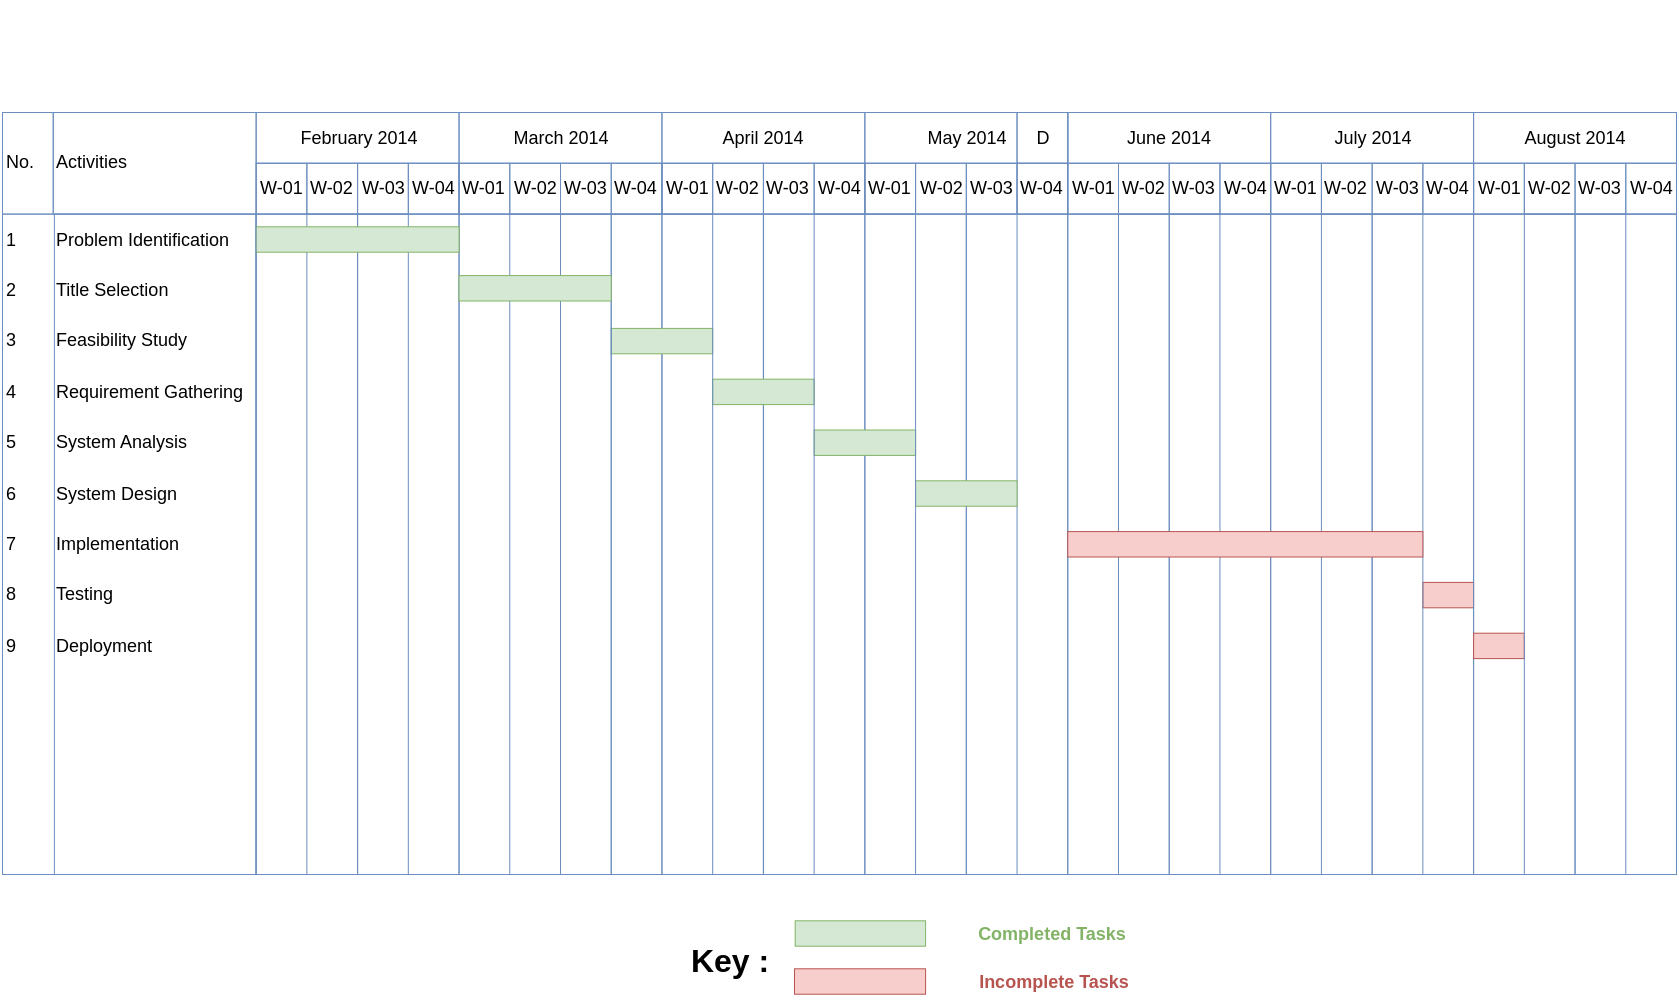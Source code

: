 <mxfile version="18.0.6" type="github">
  <diagram id="Frb9RbtUqZkSpZEshx93" name="Page-1">
    <mxGraphModel dx="868" dy="431" grid="0" gridSize="10" guides="1" tooltips="1" connect="1" arrows="1" fold="1" page="1" pageScale="1" pageWidth="850" pageHeight="1100" math="0" shadow="0">
      <root>
        <mxCell id="0" />
        <mxCell id="1" parent="0" />
        <mxCell id="-0FFrNoBDv5wXFAlJgWf-156" value="" style="group" vertex="1" connectable="0" parent="1">
          <mxGeometry x="6" y="44" width="837" height="499" as="geometry" />
        </mxCell>
        <mxCell id="-0FFrNoBDv5wXFAlJgWf-138" value="" style="group;fontSize=9;" vertex="1" connectable="0" parent="-0FFrNoBDv5wXFAlJgWf-156">
          <mxGeometry y="56" width="837.0" height="381" as="geometry" />
        </mxCell>
        <mxCell id="-0FFrNoBDv5wXFAlJgWf-128" value="" style="group;fillColor=none;fontSize=9;" vertex="1" connectable="0" parent="-0FFrNoBDv5wXFAlJgWf-138">
          <mxGeometry width="837.0" height="381" as="geometry" />
        </mxCell>
        <mxCell id="-0FFrNoBDv5wXFAlJgWf-1" value="" style="strokeWidth=0.5;shadow=0;dashed=0;align=left;html=1;shape=mxgraph.mockup.graphics.rrect;rSize=0;strokeColor=#6c8ebf;rounded=0;fontSize=9;fillColor=none;fontStyle=0" vertex="1" parent="-0FFrNoBDv5wXFAlJgWf-128">
          <mxGeometry width="507.273" height="381" as="geometry" />
        </mxCell>
        <mxCell id="-0FFrNoBDv5wXFAlJgWf-2" value="No." style="strokeColor=#6c8ebf;fillColor=none;strokeWidth=0.5;shadow=0;dashed=0;align=left;html=1;shape=mxgraph.mockup.graphics.rrect;rSize=0;rounded=0;fontSize=9;fontStyle=0" vertex="1" parent="-0FFrNoBDv5wXFAlJgWf-1">
          <mxGeometry width="25.364" height="50.8" as="geometry" />
        </mxCell>
        <mxCell id="-0FFrNoBDv5wXFAlJgWf-3" value="Activities " style="strokeColor=#6c8ebf;fillColor=none;strokeWidth=0.5;shadow=0;dashed=0;align=left;html=1;shape=mxgraph.mockup.graphics.rrect;rSize=0;rounded=0;fontSize=9;fontStyle=0" vertex="1" parent="-0FFrNoBDv5wXFAlJgWf-1">
          <mxGeometry x="25.364" width="101.455" height="50.8" as="geometry" />
        </mxCell>
        <mxCell id="-0FFrNoBDv5wXFAlJgWf-6" value="February 2014" style="strokeColor=#6c8ebf;fillColor=none;strokeWidth=0.5;shadow=0;dashed=0;align=center;html=1;shape=mxgraph.mockup.graphics.rrect;rSize=0;rounded=0;fontSize=9;fontStyle=0" vertex="1" parent="-0FFrNoBDv5wXFAlJgWf-1">
          <mxGeometry x="126.818" width="101.455" height="25.4" as="geometry" />
        </mxCell>
        <mxCell id="-0FFrNoBDv5wXFAlJgWf-7" value="April 2014" style="strokeColor=#6c8ebf;fillColor=none;strokeWidth=0.5;shadow=0;dashed=0;align=center;html=1;shape=mxgraph.mockup.graphics.rrect;rSize=0;rounded=0;fontSize=9;fontStyle=0" vertex="1" parent="-0FFrNoBDv5wXFAlJgWf-1">
          <mxGeometry x="329.727" width="101.455" height="25.4" as="geometry" />
        </mxCell>
        <mxCell id="-0FFrNoBDv5wXFAlJgWf-20" value="" style="strokeColor=#6c8ebf;fillColor=none;strokeWidth=0.5;shadow=0;dashed=0;align=left;html=1;shape=mxgraph.mockup.graphics.rrect;rSize=0;rounded=0;fontSize=9;fontStyle=0" vertex="1" parent="-0FFrNoBDv5wXFAlJgWf-1">
          <mxGeometry y="50.8" width="126.818" height="330.2" as="geometry" />
        </mxCell>
        <mxCell id="-0FFrNoBDv5wXFAlJgWf-21" value="" style="strokeColor=#6c8ebf;fillColor=none;strokeWidth=0.5;shadow=0;dashed=0;align=left;html=1;shape=mxgraph.mockup.graphics.rrect;rSize=0;rounded=0;fontSize=9;fontStyle=0" vertex="1" parent="-0FFrNoBDv5wXFAlJgWf-1">
          <mxGeometry x="126.818" y="50.8" width="50.727" height="330.2" as="geometry" />
        </mxCell>
        <mxCell id="-0FFrNoBDv5wXFAlJgWf-22" value="" style="strokeColor=#6c8ebf;fillColor=none;strokeWidth=0.5;shadow=0;dashed=0;align=left;html=1;shape=mxgraph.mockup.graphics.rrect;rSize=0;rounded=0;fontSize=9;fontStyle=0" vertex="1" parent="-0FFrNoBDv5wXFAlJgWf-1">
          <mxGeometry x="177.545" y="50.8" width="50.727" height="330.2" as="geometry" />
        </mxCell>
        <mxCell id="-0FFrNoBDv5wXFAlJgWf-23" value="" style="strokeColor=#6c8ebf;fillColor=none;strokeWidth=0.5;shadow=0;dashed=0;align=left;html=1;shape=mxgraph.mockup.graphics.rrect;rSize=0;rounded=0;fontSize=9;fontStyle=0" vertex="1" parent="-0FFrNoBDv5wXFAlJgWf-1">
          <mxGeometry x="228.273" y="50.8" width="50.727" height="330.2" as="geometry" />
        </mxCell>
        <mxCell id="-0FFrNoBDv5wXFAlJgWf-24" value="" style="strokeColor=#6c8ebf;fillColor=none;strokeWidth=0.5;shadow=0;dashed=0;align=left;html=1;shape=mxgraph.mockup.graphics.rrect;rSize=0;rounded=0;fontSize=9;fontStyle=0" vertex="1" parent="-0FFrNoBDv5wXFAlJgWf-1">
          <mxGeometry x="279" y="50.8" width="50.727" height="330.2" as="geometry" />
        </mxCell>
        <mxCell id="-0FFrNoBDv5wXFAlJgWf-25" value="" style="strokeColor=#6c8ebf;fillColor=none;strokeWidth=0.5;shadow=0;dashed=0;align=left;html=1;shape=mxgraph.mockup.graphics.rrect;rSize=0;rounded=0;fontSize=9;fontStyle=0" vertex="1" parent="-0FFrNoBDv5wXFAlJgWf-1">
          <mxGeometry x="329.727" y="50.8" width="50.727" height="330.2" as="geometry" />
        </mxCell>
        <mxCell id="-0FFrNoBDv5wXFAlJgWf-26" value="" style="strokeColor=#6c8ebf;fillColor=none;strokeWidth=0.5;shadow=0;dashed=0;align=left;html=1;shape=mxgraph.mockup.graphics.rrect;rSize=0;rounded=0;fontSize=9;fontStyle=0" vertex="1" parent="-0FFrNoBDv5wXFAlJgWf-1">
          <mxGeometry x="380.455" y="50.8" width="50.727" height="330.2" as="geometry" />
        </mxCell>
        <mxCell id="-0FFrNoBDv5wXFAlJgWf-27" value="1" style="strokeWidth=0.5;shadow=0;dashed=0;align=left;html=1;shape=mxgraph.mockup.graphics.anchor;rounded=0;fontSize=9;fillColor=none;strokeColor=#6c8ebf;fontStyle=0" vertex="1" parent="-0FFrNoBDv5wXFAlJgWf-1">
          <mxGeometry y="50.8" width="16.909" height="25.4" as="geometry" />
        </mxCell>
        <mxCell id="-0FFrNoBDv5wXFAlJgWf-28" value="Problem Identification" style="strokeWidth=0.5;shadow=0;dashed=0;align=left;html=1;shape=mxgraph.mockup.graphics.anchor;rounded=0;fontSize=9;fillColor=none;strokeColor=#6c8ebf;fontStyle=0;labelBackgroundColor=none;" vertex="1" parent="-0FFrNoBDv5wXFAlJgWf-1">
          <mxGeometry x="25.364" y="50.8" width="101.455" height="25.4" as="geometry" />
        </mxCell>
        <mxCell id="-0FFrNoBDv5wXFAlJgWf-31" value="2" style="strokeWidth=0.5;shadow=0;dashed=0;align=left;html=1;shape=mxgraph.mockup.graphics.anchor;rounded=0;fontSize=9;fillColor=none;strokeColor=#6c8ebf;fontStyle=0" vertex="1" parent="-0FFrNoBDv5wXFAlJgWf-1">
          <mxGeometry y="76.2" width="16.909" height="25.4" as="geometry" />
        </mxCell>
        <mxCell id="-0FFrNoBDv5wXFAlJgWf-35" value="3" style="strokeWidth=0.5;shadow=0;dashed=0;align=left;html=1;shape=mxgraph.mockup.graphics.anchor;rounded=0;fontSize=9;fillColor=none;strokeColor=#6c8ebf;fontStyle=0" vertex="1" parent="-0FFrNoBDv5wXFAlJgWf-1">
          <mxGeometry y="101.6" width="16.909" height="25.4" as="geometry" />
        </mxCell>
        <mxCell id="-0FFrNoBDv5wXFAlJgWf-39" value="4" style="strokeWidth=0.5;shadow=0;dashed=0;align=left;html=1;shape=mxgraph.mockup.graphics.anchor;rounded=0;fontSize=9;fillColor=none;strokeColor=#6c8ebf;fontStyle=0" vertex="1" parent="-0FFrNoBDv5wXFAlJgWf-1">
          <mxGeometry y="127.0" width="16.909" height="25.4" as="geometry" />
        </mxCell>
        <mxCell id="-0FFrNoBDv5wXFAlJgWf-45" value="" style="strokeWidth=0.5;shadow=0;dashed=0;align=left;html=1;shape=mxgraph.mockup.graphics.rrect;rSize=0;strokeColor=#82b366;fillColor=#d5e8d4;rounded=0;fontSize=9;fontStyle=0" vertex="1" parent="-0FFrNoBDv5wXFAlJgWf-1">
          <mxGeometry x="304.364" y="107.95" width="50.727" height="12.7" as="geometry" />
        </mxCell>
        <mxCell id="-0FFrNoBDv5wXFAlJgWf-46" value="" style="strokeWidth=0.5;shadow=0;dashed=0;align=left;html=1;shape=mxgraph.mockup.graphics.rrect;rSize=0;strokeColor=#82b366;fillColor=#d5e8d4;rounded=0;fontSize=9;fontStyle=0" vertex="1" parent="-0FFrNoBDv5wXFAlJgWf-1">
          <mxGeometry x="355.091" y="133.35" width="50.727" height="12.7" as="geometry" />
        </mxCell>
        <mxCell id="-0FFrNoBDv5wXFAlJgWf-81" value="March 2014" style="strokeColor=#6c8ebf;fillColor=none;strokeWidth=0.5;shadow=0;dashed=0;align=center;html=1;shape=mxgraph.mockup.graphics.rrect;rSize=0;rounded=0;fontSize=9;fontStyle=0" vertex="1" parent="-0FFrNoBDv5wXFAlJgWf-1">
          <mxGeometry x="228.273" width="101.455" height="25.4" as="geometry" />
        </mxCell>
        <mxCell id="-0FFrNoBDv5wXFAlJgWf-85" value="" style="group;fillColor=none;strokeWidth=0.5;strokeColor=#6c8ebf;fontSize=9;" vertex="1" connectable="0" parent="-0FFrNoBDv5wXFAlJgWf-1">
          <mxGeometry x="126.818" y="25.4" width="101.455" height="25.4" as="geometry" />
        </mxCell>
        <mxCell id="-0FFrNoBDv5wXFAlJgWf-8" value="W-01" style="strokeColor=#6c8ebf;fillColor=none;strokeWidth=0.5;shadow=0;dashed=0;align=left;html=1;shape=mxgraph.mockup.graphics.rrect;rSize=0;;rounded=0;fontSize=9;fontStyle=0" vertex="1" parent="-0FFrNoBDv5wXFAlJgWf-85">
          <mxGeometry width="25.364" height="25.4" as="geometry" />
        </mxCell>
        <mxCell id="-0FFrNoBDv5wXFAlJgWf-9" value="W-02" style="strokeColor=#6c8ebf;fillColor=none;strokeWidth=0.5;shadow=0;dashed=0;align=left;html=1;shape=mxgraph.mockup.graphics.rrect;rSize=0;rounded=0;fontSize=9;fontStyle=0" vertex="1" parent="-0FFrNoBDv5wXFAlJgWf-85">
          <mxGeometry x="25.364" width="25.364" height="25.4" as="geometry" />
        </mxCell>
        <mxCell id="-0FFrNoBDv5wXFAlJgWf-10" value="W-03" style="strokeColor=#6c8ebf;fillColor=none;strokeWidth=0.5;shadow=0;dashed=0;align=left;html=1;shape=mxgraph.mockup.graphics.rrect;rSize=0;rounded=0;fontSize=9;fontStyle=0" vertex="1" parent="-0FFrNoBDv5wXFAlJgWf-85">
          <mxGeometry x="50.727" width="25.364" height="25.4" as="geometry" />
        </mxCell>
        <mxCell id="-0FFrNoBDv5wXFAlJgWf-11" value="W-04" style="strokeColor=#6c8ebf;fillColor=none;strokeWidth=0.5;shadow=0;dashed=0;align=left;html=1;shape=mxgraph.mockup.graphics.rrect;rSize=0;rounded=0;fontSize=9;fontStyle=0" vertex="1" parent="-0FFrNoBDv5wXFAlJgWf-85">
          <mxGeometry x="76.091" width="25.364" height="25.4" as="geometry" />
        </mxCell>
        <mxCell id="-0FFrNoBDv5wXFAlJgWf-86" value="" style="group;fillColor=none;strokeWidth=0.5;strokeColor=#6c8ebf;fontSize=9;" vertex="1" connectable="0" parent="-0FFrNoBDv5wXFAlJgWf-1">
          <mxGeometry x="228.273" y="25.4" width="101.455" height="25.4" as="geometry" />
        </mxCell>
        <mxCell id="-0FFrNoBDv5wXFAlJgWf-87" value="W-01" style="strokeColor=#6c8ebf;fillColor=none;strokeWidth=0.5;shadow=0;dashed=0;align=left;html=1;shape=mxgraph.mockup.graphics.rrect;rSize=0;;rounded=0;fontSize=9;fontStyle=0" vertex="1" parent="-0FFrNoBDv5wXFAlJgWf-86">
          <mxGeometry width="25.364" height="25.4" as="geometry" />
        </mxCell>
        <mxCell id="-0FFrNoBDv5wXFAlJgWf-88" value="W-02" style="strokeColor=#6c8ebf;fillColor=none;strokeWidth=0.5;shadow=0;dashed=0;align=left;html=1;shape=mxgraph.mockup.graphics.rrect;rSize=0;rounded=0;fontSize=9;fontStyle=0" vertex="1" parent="-0FFrNoBDv5wXFAlJgWf-86">
          <mxGeometry x="25.364" width="25.364" height="25.4" as="geometry" />
        </mxCell>
        <mxCell id="-0FFrNoBDv5wXFAlJgWf-89" value="W-03" style="strokeColor=#6c8ebf;fillColor=none;strokeWidth=0.5;shadow=0;dashed=0;align=left;html=1;shape=mxgraph.mockup.graphics.rrect;rSize=0;rounded=0;fontSize=9;fontStyle=0" vertex="1" parent="-0FFrNoBDv5wXFAlJgWf-86">
          <mxGeometry x="50.727" width="25.364" height="25.4" as="geometry" />
        </mxCell>
        <mxCell id="-0FFrNoBDv5wXFAlJgWf-90" value="W-04" style="strokeColor=#6c8ebf;fillColor=none;strokeWidth=0.5;shadow=0;dashed=0;align=left;html=1;shape=mxgraph.mockup.graphics.rrect;rSize=0;rounded=0;fontSize=9;fontStyle=0" vertex="1" parent="-0FFrNoBDv5wXFAlJgWf-86">
          <mxGeometry x="76.091" width="25.364" height="25.4" as="geometry" />
        </mxCell>
        <mxCell id="-0FFrNoBDv5wXFAlJgWf-91" value="" style="group;fillColor=none;strokeWidth=0.5;strokeColor=#6c8ebf;fontSize=9;" vertex="1" connectable="0" parent="-0FFrNoBDv5wXFAlJgWf-1">
          <mxGeometry x="329.727" y="25.4" width="101.455" height="25.4" as="geometry" />
        </mxCell>
        <mxCell id="-0FFrNoBDv5wXFAlJgWf-92" value="W-01" style="strokeColor=#6c8ebf;fillColor=none;strokeWidth=0.5;shadow=0;dashed=0;align=left;html=1;shape=mxgraph.mockup.graphics.rrect;rSize=0;;rounded=0;fontSize=9;fontStyle=0" vertex="1" parent="-0FFrNoBDv5wXFAlJgWf-91">
          <mxGeometry width="25.364" height="25.4" as="geometry" />
        </mxCell>
        <mxCell id="-0FFrNoBDv5wXFAlJgWf-93" value="W-02" style="strokeColor=#6c8ebf;fillColor=none;strokeWidth=0.5;shadow=0;dashed=0;align=left;html=1;shape=mxgraph.mockup.graphics.rrect;rSize=0;rounded=0;fontSize=9;fontStyle=0" vertex="1" parent="-0FFrNoBDv5wXFAlJgWf-91">
          <mxGeometry x="25.364" width="25.364" height="25.4" as="geometry" />
        </mxCell>
        <mxCell id="-0FFrNoBDv5wXFAlJgWf-94" value="W-03" style="strokeColor=#6c8ebf;fillColor=none;strokeWidth=0.5;shadow=0;dashed=0;align=left;html=1;shape=mxgraph.mockup.graphics.rrect;rSize=0;rounded=0;fontSize=9;fontStyle=0" vertex="1" parent="-0FFrNoBDv5wXFAlJgWf-91">
          <mxGeometry x="50.727" width="25.364" height="25.4" as="geometry" />
        </mxCell>
        <mxCell id="-0FFrNoBDv5wXFAlJgWf-95" value="W-04" style="strokeColor=#6c8ebf;fillColor=none;strokeWidth=0.5;shadow=0;dashed=0;align=left;html=1;shape=mxgraph.mockup.graphics.rrect;rSize=0;rounded=0;fontSize=9;fontStyle=0" vertex="1" parent="-0FFrNoBDv5wXFAlJgWf-91">
          <mxGeometry x="76.091" width="25.364" height="25.4" as="geometry" />
        </mxCell>
        <mxCell id="-0FFrNoBDv5wXFAlJgWf-32" value="Title Selection" style="strokeWidth=0.5;shadow=0;dashed=0;align=left;html=1;shape=mxgraph.mockup.graphics.anchor;rounded=0;fontSize=9;fillColor=none;strokeColor=#6c8ebf;fontStyle=0" vertex="1" parent="-0FFrNoBDv5wXFAlJgWf-1">
          <mxGeometry x="25.364" y="76.2" width="101.455" height="25.4" as="geometry" />
        </mxCell>
        <mxCell id="-0FFrNoBDv5wXFAlJgWf-36" value="Feasibility Study" style="strokeWidth=0.5;shadow=0;dashed=0;align=left;html=1;shape=mxgraph.mockup.graphics.anchor;rounded=0;fontSize=9;fillColor=none;strokeColor=#6c8ebf;fontStyle=0" vertex="1" parent="-0FFrNoBDv5wXFAlJgWf-1">
          <mxGeometry x="25.364" y="101.6" width="101.455" height="25.4" as="geometry" />
        </mxCell>
        <mxCell id="-0FFrNoBDv5wXFAlJgWf-40" value="Requirement Gathering" style="strokeWidth=0.5;shadow=0;dashed=0;align=left;html=1;shape=mxgraph.mockup.graphics.anchor;rounded=0;fontSize=9;fillColor=none;strokeColor=#6c8ebf;fontStyle=0" vertex="1" parent="-0FFrNoBDv5wXFAlJgWf-1">
          <mxGeometry x="25.364" y="127.0" width="101.455" height="25.4" as="geometry" />
        </mxCell>
        <mxCell id="-0FFrNoBDv5wXFAlJgWf-51" value="5" style="strokeWidth=0.5;shadow=0;dashed=0;align=left;html=1;shape=mxgraph.mockup.graphics.anchor;rounded=0;fontSize=9;fillColor=none;strokeColor=#6c8ebf;fontStyle=0" vertex="1" parent="-0FFrNoBDv5wXFAlJgWf-128">
          <mxGeometry y="152.4" width="16.909" height="25.4" as="geometry" />
        </mxCell>
        <mxCell id="-0FFrNoBDv5wXFAlJgWf-52" value="6" style="strokeWidth=0.5;shadow=0;dashed=0;align=left;html=1;shape=mxgraph.mockup.graphics.anchor;rounded=0;fontSize=9;fillColor=none;strokeColor=#6c8ebf;fontStyle=0" vertex="1" parent="-0FFrNoBDv5wXFAlJgWf-128">
          <mxGeometry y="177.8" width="16.909" height="25.4" as="geometry" />
        </mxCell>
        <mxCell id="-0FFrNoBDv5wXFAlJgWf-53" value="7" style="strokeWidth=0.5;shadow=0;dashed=0;align=left;html=1;shape=mxgraph.mockup.graphics.anchor;rounded=0;fontSize=9;fillColor=none;strokeColor=#6c8ebf;fontStyle=0" vertex="1" parent="-0FFrNoBDv5wXFAlJgWf-128">
          <mxGeometry y="203.2" width="16.909" height="25.4" as="geometry" />
        </mxCell>
        <mxCell id="-0FFrNoBDv5wXFAlJgWf-54" value="8" style="strokeWidth=0.5;shadow=0;dashed=0;align=left;html=1;shape=mxgraph.mockup.graphics.anchor;rounded=0;fontSize=9;fillColor=none;strokeColor=#6c8ebf;fontStyle=0" vertex="1" parent="-0FFrNoBDv5wXFAlJgWf-128">
          <mxGeometry y="228.6" width="16.909" height="25.4" as="geometry" />
        </mxCell>
        <mxCell id="-0FFrNoBDv5wXFAlJgWf-56" value="9" style="strokeWidth=0.5;shadow=0;dashed=0;align=left;html=1;shape=mxgraph.mockup.graphics.anchor;rounded=0;fontSize=9;fillColor=none;strokeColor=#6c8ebf;fontStyle=0" vertex="1" parent="-0FFrNoBDv5wXFAlJgWf-128">
          <mxGeometry y="254.0" width="16.909" height="25.4" as="geometry" />
        </mxCell>
        <mxCell id="-0FFrNoBDv5wXFAlJgWf-57" value="May 2014" style="strokeColor=#6c8ebf;fillColor=none;strokeWidth=0.5;shadow=0;dashed=0;align=center;html=1;shape=mxgraph.mockup.graphics.rrect;rSize=0;rounded=0;fontSize=9;fontStyle=0" vertex="1" parent="-0FFrNoBDv5wXFAlJgWf-128">
          <mxGeometry x="431.182" width="101.455" height="25.4" as="geometry" />
        </mxCell>
        <mxCell id="-0FFrNoBDv5wXFAlJgWf-58" value="July 2014" style="strokeColor=#6c8ebf;fillColor=none;strokeWidth=0.5;shadow=0;dashed=0;align=center;html=1;shape=mxgraph.mockup.graphics.rrect;rSize=0;rounded=0;fontSize=9;fontStyle=0" vertex="1" parent="-0FFrNoBDv5wXFAlJgWf-128">
          <mxGeometry x="634.091" width="101.455" height="25.4" as="geometry" />
        </mxCell>
        <mxCell id="-0FFrNoBDv5wXFAlJgWf-71" value="" style="strokeColor=#6c8ebf;fillColor=none;strokeWidth=0.5;shadow=0;dashed=0;align=left;html=1;shape=mxgraph.mockup.graphics.rrect;rSize=0;rounded=0;fontSize=9;fontStyle=0" vertex="1" parent="-0FFrNoBDv5wXFAlJgWf-128">
          <mxGeometry x="431.182" y="50.8" width="50.727" height="330.2" as="geometry" />
        </mxCell>
        <mxCell id="-0FFrNoBDv5wXFAlJgWf-72" value="" style="strokeColor=#6c8ebf;fillColor=none;strokeWidth=0.5;shadow=0;dashed=0;align=left;html=1;shape=mxgraph.mockup.graphics.rrect;rSize=0;rounded=0;fontSize=9;fontStyle=0" vertex="1" parent="-0FFrNoBDv5wXFAlJgWf-128">
          <mxGeometry x="481.909" y="50.8" width="50.727" height="330.2" as="geometry" />
        </mxCell>
        <mxCell id="-0FFrNoBDv5wXFAlJgWf-73" value="" style="strokeColor=#6c8ebf;fillColor=none;strokeWidth=0.5;shadow=0;dashed=0;align=left;html=1;shape=mxgraph.mockup.graphics.rrect;rSize=0;rounded=0;fontSize=9;fontStyle=0" vertex="1" parent="-0FFrNoBDv5wXFAlJgWf-128">
          <mxGeometry x="532.636" y="50.8" width="50.727" height="330.2" as="geometry" />
        </mxCell>
        <mxCell id="-0FFrNoBDv5wXFAlJgWf-74" value="" style="strokeColor=#6c8ebf;fillColor=none;strokeWidth=0.5;shadow=0;dashed=0;align=left;html=1;shape=mxgraph.mockup.graphics.rrect;rSize=0;rounded=0;fontSize=9;fontStyle=0" vertex="1" parent="-0FFrNoBDv5wXFAlJgWf-128">
          <mxGeometry x="583.364" y="50.8" width="50.727" height="330.2" as="geometry" />
        </mxCell>
        <mxCell id="-0FFrNoBDv5wXFAlJgWf-75" value="" style="strokeColor=#6c8ebf;fillColor=none;strokeWidth=0.5;shadow=0;dashed=0;align=left;html=1;shape=mxgraph.mockup.graphics.rrect;rSize=0;rounded=0;fontSize=9;fontStyle=0" vertex="1" parent="-0FFrNoBDv5wXFAlJgWf-128">
          <mxGeometry x="634.091" y="50.8" width="50.727" height="330.2" as="geometry" />
        </mxCell>
        <mxCell id="-0FFrNoBDv5wXFAlJgWf-76" value="" style="strokeColor=#6c8ebf;fillColor=none;strokeWidth=0.5;shadow=0;dashed=0;align=left;html=1;shape=mxgraph.mockup.graphics.rrect;rSize=0;rounded=0;fontSize=9;fontStyle=0" vertex="1" parent="-0FFrNoBDv5wXFAlJgWf-128">
          <mxGeometry x="684.818" y="50.8" width="50.727" height="330.2" as="geometry" />
        </mxCell>
        <mxCell id="-0FFrNoBDv5wXFAlJgWf-77" value="" style="strokeWidth=0.5;shadow=0;dashed=0;align=left;html=1;shape=mxgraph.mockup.graphics.rrect;rSize=0;strokeColor=#82b366;fillColor=#d5e8d4;rounded=0;fontSize=9;fontStyle=0" vertex="1" parent="-0FFrNoBDv5wXFAlJgWf-128">
          <mxGeometry x="405.818" y="158.75" width="50.727" height="12.7" as="geometry" />
        </mxCell>
        <mxCell id="-0FFrNoBDv5wXFAlJgWf-78" value="" style="strokeWidth=0.5;shadow=0;dashed=0;align=left;html=1;shape=mxgraph.mockup.graphics.rrect;rSize=0;strokeColor=#82b366;fillColor=#d5e8d4;rounded=0;fontSize=9;fontStyle=0" vertex="1" parent="-0FFrNoBDv5wXFAlJgWf-128">
          <mxGeometry x="456.545" y="184.15" width="50.727" height="12.7" as="geometry" />
        </mxCell>
        <mxCell id="-0FFrNoBDv5wXFAlJgWf-80" value="" style="strokeWidth=0.5;shadow=0;dashed=0;align=left;html=1;shape=mxgraph.mockup.graphics.rrect;rSize=0;strokeColor=#b85450;fillColor=#f8cecc;rounded=0;fontSize=9;fontStyle=0" vertex="1" parent="-0FFrNoBDv5wXFAlJgWf-128">
          <mxGeometry x="710.182" y="234.95" width="25.364" height="12.7" as="geometry" />
        </mxCell>
        <mxCell id="-0FFrNoBDv5wXFAlJgWf-47" value="System Analysis" style="strokeWidth=0.5;shadow=0;dashed=0;align=left;html=1;shape=mxgraph.mockup.graphics.anchor;rounded=0;fontSize=9;fillColor=none;strokeColor=#6c8ebf;fontStyle=0" vertex="1" parent="-0FFrNoBDv5wXFAlJgWf-128">
          <mxGeometry x="25.364" y="152.4" width="101.455" height="25.4" as="geometry" />
        </mxCell>
        <mxCell id="-0FFrNoBDv5wXFAlJgWf-48" value="System Design" style="strokeWidth=0.5;shadow=0;dashed=0;align=left;html=1;shape=mxgraph.mockup.graphics.anchor;rounded=0;fontSize=9;fillColor=none;strokeColor=#6c8ebf;fontStyle=0" vertex="1" parent="-0FFrNoBDv5wXFAlJgWf-128">
          <mxGeometry x="25.364" y="177.8" width="101.455" height="25.4" as="geometry" />
        </mxCell>
        <mxCell id="-0FFrNoBDv5wXFAlJgWf-49" value="Implementation" style="strokeWidth=0.5;shadow=0;dashed=0;align=left;html=1;shape=mxgraph.mockup.graphics.anchor;rounded=0;fontSize=9;fillColor=none;strokeColor=#6c8ebf;fontStyle=0" vertex="1" parent="-0FFrNoBDv5wXFAlJgWf-128">
          <mxGeometry x="25.364" y="203.2" width="101.455" height="25.4" as="geometry" />
        </mxCell>
        <mxCell id="-0FFrNoBDv5wXFAlJgWf-50" value="Testing" style="strokeWidth=0.5;shadow=0;dashed=0;align=left;html=1;shape=mxgraph.mockup.graphics.anchor;rounded=0;fontSize=9;fillColor=none;strokeColor=#6c8ebf;fontStyle=0" vertex="1" parent="-0FFrNoBDv5wXFAlJgWf-128">
          <mxGeometry x="25.364" y="228.6" width="101.455" height="25.4" as="geometry" />
        </mxCell>
        <mxCell id="-0FFrNoBDv5wXFAlJgWf-55" value="Deployment" style="strokeWidth=0.5;shadow=0;dashed=0;align=left;html=1;shape=mxgraph.mockup.graphics.anchor;rounded=0;fontSize=9;fillColor=none;strokeColor=#6c8ebf;fontStyle=0" vertex="1" parent="-0FFrNoBDv5wXFAlJgWf-128">
          <mxGeometry x="25.364" y="254.0" width="101.455" height="25.4" as="geometry" />
        </mxCell>
        <mxCell id="-0FFrNoBDv5wXFAlJgWf-96" value="" style="group;fillColor=none;strokeWidth=0.5;strokeColor=#6c8ebf;fontSize=9;" vertex="1" connectable="0" parent="-0FFrNoBDv5wXFAlJgWf-128">
          <mxGeometry x="431.182" y="25.4" width="101.455" height="25.4" as="geometry" />
        </mxCell>
        <mxCell id="-0FFrNoBDv5wXFAlJgWf-97" value="W-01" style="strokeColor=#6c8ebf;fillColor=none;strokeWidth=0.5;shadow=0;dashed=0;align=left;html=1;shape=mxgraph.mockup.graphics.rrect;rSize=0;;rounded=0;fontSize=9;fontStyle=0" vertex="1" parent="-0FFrNoBDv5wXFAlJgWf-96">
          <mxGeometry width="25.364" height="25.4" as="geometry" />
        </mxCell>
        <mxCell id="-0FFrNoBDv5wXFAlJgWf-98" value="W-02" style="strokeColor=#6c8ebf;fillColor=none;strokeWidth=0.5;shadow=0;dashed=0;align=left;html=1;shape=mxgraph.mockup.graphics.rrect;rSize=0;rounded=0;fontSize=9;fontStyle=0" vertex="1" parent="-0FFrNoBDv5wXFAlJgWf-96">
          <mxGeometry x="25.364" width="25.364" height="25.4" as="geometry" />
        </mxCell>
        <mxCell id="-0FFrNoBDv5wXFAlJgWf-99" value="W-03" style="strokeColor=#6c8ebf;fillColor=none;strokeWidth=0.5;shadow=0;dashed=0;align=left;html=1;shape=mxgraph.mockup.graphics.rrect;rSize=0;rounded=0;fontSize=9;fontStyle=0" vertex="1" parent="-0FFrNoBDv5wXFAlJgWf-96">
          <mxGeometry x="50.727" width="25.364" height="25.4" as="geometry" />
        </mxCell>
        <mxCell id="-0FFrNoBDv5wXFAlJgWf-100" value="W-04" style="strokeColor=#6c8ebf;fillColor=none;strokeWidth=0.5;shadow=0;dashed=0;align=left;html=1;shape=mxgraph.mockup.graphics.rrect;rSize=0;rounded=0;fontSize=9;fontStyle=0" vertex="1" parent="-0FFrNoBDv5wXFAlJgWf-96">
          <mxGeometry x="76.091" width="25.364" height="25.4" as="geometry" />
        </mxCell>
        <mxCell id="-0FFrNoBDv5wXFAlJgWf-101" value="June 2014" style="strokeColor=#6c8ebf;fillColor=none;strokeWidth=0.5;shadow=0;dashed=0;align=center;html=1;shape=mxgraph.mockup.graphics.rrect;rSize=0;rounded=0;fontSize=9;fontStyle=0" vertex="1" parent="-0FFrNoBDv5wXFAlJgWf-128">
          <mxGeometry x="532.636" width="101.455" height="25.4" as="geometry" />
        </mxCell>
        <mxCell id="-0FFrNoBDv5wXFAlJgWf-102" value="August 2014" style="strokeColor=#6c8ebf;fillColor=none;strokeWidth=0.5;shadow=0;dashed=0;align=center;html=1;shape=mxgraph.mockup.graphics.rrect;rSize=0;rounded=0;fontSize=9;fontStyle=0" vertex="1" parent="-0FFrNoBDv5wXFAlJgWf-128">
          <mxGeometry x="735.545" width="101.455" height="25.4" as="geometry" />
        </mxCell>
        <mxCell id="-0FFrNoBDv5wXFAlJgWf-107" value="" style="strokeColor=#6c8ebf;fillColor=none;strokeWidth=0.5;shadow=0;dashed=0;align=left;html=1;shape=mxgraph.mockup.graphics.rrect;rSize=0;rounded=0;fontSize=9;fontStyle=0" vertex="1" parent="-0FFrNoBDv5wXFAlJgWf-128">
          <mxGeometry x="735.545" y="50.8" width="50.727" height="330.2" as="geometry" />
        </mxCell>
        <mxCell id="-0FFrNoBDv5wXFAlJgWf-108" value="" style="strokeColor=#6c8ebf;fillColor=none;strokeWidth=0.5;shadow=0;dashed=0;align=left;html=1;shape=mxgraph.mockup.graphics.rrect;rSize=0;rounded=0;fontSize=9;fontStyle=0" vertex="1" parent="-0FFrNoBDv5wXFAlJgWf-128">
          <mxGeometry x="786.273" y="50.8" width="50.727" height="330.2" as="geometry" />
        </mxCell>
        <mxCell id="-0FFrNoBDv5wXFAlJgWf-109" value="" style="group;fillColor=none;strokeWidth=0.5;strokeColor=#6c8ebf;fontSize=9;" vertex="1" connectable="0" parent="-0FFrNoBDv5wXFAlJgWf-128">
          <mxGeometry x="532.636" y="25.4" width="101.455" height="25.4" as="geometry" />
        </mxCell>
        <mxCell id="-0FFrNoBDv5wXFAlJgWf-110" value="W-01" style="strokeColor=#6c8ebf;fillColor=none;strokeWidth=0.5;shadow=0;dashed=0;align=left;html=1;shape=mxgraph.mockup.graphics.rrect;rSize=0;;rounded=0;fontSize=9;fontStyle=0" vertex="1" parent="-0FFrNoBDv5wXFAlJgWf-109">
          <mxGeometry width="25.364" height="25.4" as="geometry" />
        </mxCell>
        <mxCell id="-0FFrNoBDv5wXFAlJgWf-111" value="W-02" style="strokeColor=#6c8ebf;fillColor=none;strokeWidth=0.5;shadow=0;dashed=0;align=left;html=1;shape=mxgraph.mockup.graphics.rrect;rSize=0;rounded=0;fontSize=9;fontStyle=0" vertex="1" parent="-0FFrNoBDv5wXFAlJgWf-109">
          <mxGeometry x="25.364" width="25.364" height="25.4" as="geometry" />
        </mxCell>
        <mxCell id="-0FFrNoBDv5wXFAlJgWf-112" value="W-03" style="strokeColor=#6c8ebf;fillColor=none;strokeWidth=0.5;shadow=0;dashed=0;align=left;html=1;shape=mxgraph.mockup.graphics.rrect;rSize=0;rounded=0;fontSize=9;fontStyle=0" vertex="1" parent="-0FFrNoBDv5wXFAlJgWf-109">
          <mxGeometry x="50.727" width="25.364" height="25.4" as="geometry" />
        </mxCell>
        <mxCell id="-0FFrNoBDv5wXFAlJgWf-113" value="W-04" style="strokeColor=#6c8ebf;fillColor=none;strokeWidth=0.5;shadow=0;dashed=0;align=left;html=1;shape=mxgraph.mockup.graphics.rrect;rSize=0;rounded=0;fontSize=9;fontStyle=0" vertex="1" parent="-0FFrNoBDv5wXFAlJgWf-109">
          <mxGeometry x="76.091" width="25.364" height="25.4" as="geometry" />
        </mxCell>
        <mxCell id="-0FFrNoBDv5wXFAlJgWf-114" value="" style="group;fillColor=none;strokeWidth=0.5;strokeColor=#6c8ebf;fontSize=9;" vertex="1" connectable="0" parent="-0FFrNoBDv5wXFAlJgWf-128">
          <mxGeometry x="634.091" y="25.4" width="101.455" height="25.4" as="geometry" />
        </mxCell>
        <mxCell id="-0FFrNoBDv5wXFAlJgWf-115" value="W-01" style="strokeColor=#6c8ebf;fillColor=none;strokeWidth=0.5;shadow=0;dashed=0;align=left;html=1;shape=mxgraph.mockup.graphics.rrect;rSize=0;;rounded=0;fontSize=9;fontStyle=0" vertex="1" parent="-0FFrNoBDv5wXFAlJgWf-114">
          <mxGeometry width="25.364" height="25.4" as="geometry" />
        </mxCell>
        <mxCell id="-0FFrNoBDv5wXFAlJgWf-116" value="W-02" style="strokeColor=#6c8ebf;fillColor=none;strokeWidth=0.5;shadow=0;dashed=0;align=left;html=1;shape=mxgraph.mockup.graphics.rrect;rSize=0;rounded=0;fontSize=9;fontStyle=0" vertex="1" parent="-0FFrNoBDv5wXFAlJgWf-114">
          <mxGeometry x="25.364" width="25.364" height="25.4" as="geometry" />
        </mxCell>
        <mxCell id="-0FFrNoBDv5wXFAlJgWf-117" value="W-03" style="strokeColor=#6c8ebf;fillColor=none;strokeWidth=0.5;shadow=0;dashed=0;align=left;html=1;shape=mxgraph.mockup.graphics.rrect;rSize=0;rounded=0;fontSize=9;fontStyle=0" vertex="1" parent="-0FFrNoBDv5wXFAlJgWf-114">
          <mxGeometry x="50.727" width="25.364" height="25.4" as="geometry" />
        </mxCell>
        <mxCell id="-0FFrNoBDv5wXFAlJgWf-118" value="W-04" style="strokeColor=#6c8ebf;fillColor=none;strokeWidth=0.5;shadow=0;dashed=0;align=left;html=1;shape=mxgraph.mockup.graphics.rrect;rSize=0;rounded=0;fontSize=9;fontStyle=0" vertex="1" parent="-0FFrNoBDv5wXFAlJgWf-114">
          <mxGeometry x="76.091" width="25.364" height="25.4" as="geometry" />
        </mxCell>
        <mxCell id="-0FFrNoBDv5wXFAlJgWf-119" value="" style="group;fillColor=none;strokeWidth=0.5;strokeColor=#6c8ebf;fontSize=9;" vertex="1" connectable="0" parent="-0FFrNoBDv5wXFAlJgWf-128">
          <mxGeometry x="735.545" y="25.4" width="101.455" height="25.4" as="geometry" />
        </mxCell>
        <mxCell id="-0FFrNoBDv5wXFAlJgWf-120" value="W-01" style="strokeColor=#6c8ebf;fillColor=none;strokeWidth=0.5;shadow=0;dashed=0;align=left;html=1;shape=mxgraph.mockup.graphics.rrect;rSize=0;;rounded=0;fontSize=9;fontStyle=0" vertex="1" parent="-0FFrNoBDv5wXFAlJgWf-119">
          <mxGeometry width="25.364" height="25.4" as="geometry" />
        </mxCell>
        <mxCell id="-0FFrNoBDv5wXFAlJgWf-121" value="W-02" style="strokeColor=#6c8ebf;fillColor=none;strokeWidth=0.5;shadow=0;dashed=0;align=left;html=1;shape=mxgraph.mockup.graphics.rrect;rSize=0;rounded=0;fontSize=9;fontStyle=0" vertex="1" parent="-0FFrNoBDv5wXFAlJgWf-119">
          <mxGeometry x="25.364" width="25.364" height="25.4" as="geometry" />
        </mxCell>
        <mxCell id="-0FFrNoBDv5wXFAlJgWf-122" value="W-03" style="strokeColor=#6c8ebf;fillColor=none;strokeWidth=0.5;shadow=0;dashed=0;align=left;html=1;shape=mxgraph.mockup.graphics.rrect;rSize=0;rounded=0;fontSize=9;fontStyle=0" vertex="1" parent="-0FFrNoBDv5wXFAlJgWf-119">
          <mxGeometry x="50.727" width="25.364" height="25.4" as="geometry" />
        </mxCell>
        <mxCell id="-0FFrNoBDv5wXFAlJgWf-123" value="W-04" style="strokeColor=#6c8ebf;fillColor=none;strokeWidth=0.5;shadow=0;dashed=0;align=left;html=1;shape=mxgraph.mockup.graphics.rrect;rSize=0;rounded=0;fontSize=9;fontStyle=0" vertex="1" parent="-0FFrNoBDv5wXFAlJgWf-119">
          <mxGeometry x="76.091" width="25.364" height="25.4" as="geometry" />
        </mxCell>
        <mxCell id="-0FFrNoBDv5wXFAlJgWf-143" value="D" style="strokeColor=#6c8ebf;fillColor=none;strokeWidth=0.5;shadow=0;dashed=0;align=center;html=1;shape=mxgraph.mockup.graphics.rrect;rSize=0;rounded=0;fontSize=9;fontStyle=0" vertex="1" parent="-0FFrNoBDv5wXFAlJgWf-128">
          <mxGeometry x="507.268" width="25.459" height="25.4" as="geometry" />
        </mxCell>
        <mxCell id="-0FFrNoBDv5wXFAlJgWf-129" value="" style="strokeWidth=0.5;shadow=0;dashed=0;align=left;html=1;shape=mxgraph.mockup.graphics.rrect;rSize=0;strokeColor=#b85450;fillColor=#f8cecc;rounded=0;fontSize=9;fontStyle=0" vertex="1" parent="-0FFrNoBDv5wXFAlJgWf-138">
          <mxGeometry x="735.545" y="260.35" width="25.364" height="12.7" as="geometry" />
        </mxCell>
        <mxCell id="-0FFrNoBDv5wXFAlJgWf-131" value="" style="strokeColor=#6c8ebf;fillColor=none;strokeWidth=0.5;shadow=0;dashed=0;align=left;html=1;shape=mxgraph.mockup.graphics.rrect;rSize=0;rounded=0;fontSize=9;fontStyle=0" vertex="1" parent="-0FFrNoBDv5wXFAlJgWf-138">
          <mxGeometry x="152.182" y="50.8" width="50.727" height="330.2" as="geometry" />
        </mxCell>
        <mxCell id="-0FFrNoBDv5wXFAlJgWf-132" value="" style="strokeColor=#6c8ebf;fillColor=none;strokeWidth=0.5;shadow=0;dashed=0;align=left;html=1;shape=mxgraph.mockup.graphics.rrect;rSize=0;rounded=0;fontSize=9;fontStyle=0" vertex="1" parent="-0FFrNoBDv5wXFAlJgWf-138">
          <mxGeometry x="253.636" y="50.8" width="50.727" height="330.2" as="geometry" />
        </mxCell>
        <mxCell id="-0FFrNoBDv5wXFAlJgWf-133" value="" style="strokeColor=#6c8ebf;fillColor=none;strokeWidth=0.5;shadow=0;dashed=0;align=left;html=1;shape=mxgraph.mockup.graphics.rrect;rSize=0;rounded=0;fontSize=9;fontStyle=0" vertex="1" parent="-0FFrNoBDv5wXFAlJgWf-138">
          <mxGeometry x="304.364" y="50.8" width="50.727" height="330.2" as="geometry" />
        </mxCell>
        <mxCell id="-0FFrNoBDv5wXFAlJgWf-134" value="" style="strokeColor=#6c8ebf;fillColor=none;strokeWidth=0.5;shadow=0;dashed=0;align=left;html=1;shape=mxgraph.mockup.graphics.rrect;rSize=0;rounded=0;fontSize=9;fontStyle=0" vertex="1" parent="-0FFrNoBDv5wXFAlJgWf-138">
          <mxGeometry x="405.818" y="50.8" width="50.727" height="330.2" as="geometry" />
        </mxCell>
        <mxCell id="-0FFrNoBDv5wXFAlJgWf-135" value="" style="strokeColor=#6c8ebf;fillColor=none;strokeWidth=0.5;shadow=0;dashed=0;align=left;html=1;shape=mxgraph.mockup.graphics.rrect;rSize=0;rounded=0;fontSize=9;fontStyle=0" vertex="1" parent="-0FFrNoBDv5wXFAlJgWf-138">
          <mxGeometry x="558" y="50.8" width="50.727" height="330.2" as="geometry" />
        </mxCell>
        <mxCell id="-0FFrNoBDv5wXFAlJgWf-136" value="" style="strokeColor=#6c8ebf;fillColor=none;strokeWidth=0.5;shadow=0;dashed=0;align=left;html=1;shape=mxgraph.mockup.graphics.rrect;rSize=0;rounded=0;fontSize=9;fontStyle=0" vertex="1" parent="-0FFrNoBDv5wXFAlJgWf-138">
          <mxGeometry x="659.455" y="50.8" width="50.727" height="330.2" as="geometry" />
        </mxCell>
        <mxCell id="-0FFrNoBDv5wXFAlJgWf-137" value="" style="strokeColor=#6c8ebf;fillColor=none;strokeWidth=0.5;shadow=0;dashed=0;align=left;html=1;shape=mxgraph.mockup.graphics.rrect;rSize=0;rounded=0;fontSize=9;fontStyle=0" vertex="1" parent="-0FFrNoBDv5wXFAlJgWf-138">
          <mxGeometry x="760.909" y="50.8" width="50.727" height="330.2" as="geometry" />
        </mxCell>
        <mxCell id="-0FFrNoBDv5wXFAlJgWf-139" value="" style="strokeWidth=0.5;shadow=0;dashed=0;align=left;html=1;shape=mxgraph.mockup.graphics.rrect;rSize=0;strokeColor=#82b366;fillColor=#d5e8d4;rounded=0;fontSize=9;fontStyle=0" vertex="1" parent="-0FFrNoBDv5wXFAlJgWf-156">
          <mxGeometry x="126.818" y="113.15" width="101.455" height="12.7" as="geometry" />
        </mxCell>
        <mxCell id="-0FFrNoBDv5wXFAlJgWf-140" value="" style="strokeWidth=0.5;shadow=0;dashed=0;align=left;html=1;shape=mxgraph.mockup.graphics.rrect;rSize=0;strokeColor=#82b366;fillColor=#d5e8d4;rounded=0;fontSize=9;fontStyle=0" vertex="1" parent="-0FFrNoBDv5wXFAlJgWf-156">
          <mxGeometry x="228.273" y="137.55" width="76.091" height="12.7" as="geometry" />
        </mxCell>
        <mxCell id="-0FFrNoBDv5wXFAlJgWf-141" value="" style="strokeWidth=0.5;shadow=0;dashed=0;align=left;html=1;shape=mxgraph.mockup.graphics.rrect;rSize=0;strokeColor=#b85450;fillColor=#f8cecc;rounded=0;fontSize=9;fontStyle=0" vertex="1" parent="-0FFrNoBDv5wXFAlJgWf-156">
          <mxGeometry x="532.636" y="265.55" width="177.545" height="12.7" as="geometry" />
        </mxCell>
        <mxCell id="-0FFrNoBDv5wXFAlJgWf-142" value="" style="strokeColor=#6c8ebf;fillColor=none;strokeWidth=0.5;shadow=0;dashed=0;align=left;html=1;shape=mxgraph.mockup.graphics.rrect;rSize=0;rounded=0;fontSize=9;fontStyle=0" vertex="1" parent="-0FFrNoBDv5wXFAlJgWf-156">
          <mxGeometry x="25.938" y="106.8" width="100.759" height="330.2" as="geometry" />
        </mxCell>
        <mxCell id="-0FFrNoBDv5wXFAlJgWf-149" value="" style="group" vertex="1" connectable="0" parent="-0FFrNoBDv5wXFAlJgWf-156">
          <mxGeometry x="396.004" y="458" width="174.284" height="41" as="geometry" />
        </mxCell>
        <mxCell id="-0FFrNoBDv5wXFAlJgWf-150" value="" style="strokeWidth=0.5;shadow=0;dashed=0;align=left;html=1;shape=mxgraph.mockup.graphics.rrect;rSize=0;strokeColor=#82b366;fillColor=#d5e8d4;rounded=0;fontSize=9;fontStyle=0" vertex="1" parent="-0FFrNoBDv5wXFAlJgWf-149">
          <mxGeometry x="0.339" y="2.15" width="65.204" height="12.7" as="geometry" />
        </mxCell>
        <mxCell id="-0FFrNoBDv5wXFAlJgWf-151" value="" style="strokeWidth=0.5;shadow=0;dashed=0;align=left;html=1;shape=mxgraph.mockup.graphics.rrect;rSize=0;strokeColor=#b85450;fillColor=#f8cecc;rounded=0;fontSize=9;fontStyle=0" vertex="1" parent="-0FFrNoBDv5wXFAlJgWf-149">
          <mxGeometry y="26.15" width="65.543" height="12.7" as="geometry" />
        </mxCell>
        <mxCell id="-0FFrNoBDv5wXFAlJgWf-152" value="Completed Tasks" style="text;html=1;strokeColor=none;fillColor=none;align=center;verticalAlign=middle;whiteSpace=wrap;rounded=0;labelBackgroundColor=none;labelBorderColor=none;fontSize=9;fontStyle=1;fontColor=#82B366;" vertex="1" parent="-0FFrNoBDv5wXFAlJgWf-149">
          <mxGeometry x="82.503" width="91.781" height="17" as="geometry" />
        </mxCell>
        <mxCell id="-0FFrNoBDv5wXFAlJgWf-153" value="Incomplete Tasks" style="text;html=1;strokeColor=none;fillColor=none;align=center;verticalAlign=middle;whiteSpace=wrap;rounded=0;labelBackgroundColor=none;labelBorderColor=none;fontSize=9;fontStyle=1;fontColor=#B85450;" vertex="1" parent="-0FFrNoBDv5wXFAlJgWf-149">
          <mxGeometry x="85.496" y="24" width="87.79" height="17" as="geometry" />
        </mxCell>
        <mxCell id="-0FFrNoBDv5wXFAlJgWf-157" value="&lt;span style=&quot;background-color: rgb(255, 255, 255);&quot;&gt;&lt;font style=&quot;font-size: 16px;&quot;&gt;&lt;b&gt;Key :&lt;/b&gt;&lt;/font&gt;&lt;/span&gt;" style="text;html=1;align=center;verticalAlign=middle;whiteSpace=wrap;rounded=0;labelBackgroundColor=none;labelBorderColor=none;fontSize=9;" vertex="1" parent="1">
          <mxGeometry x="339" y="503" width="62" height="41" as="geometry" />
        </mxCell>
      </root>
    </mxGraphModel>
  </diagram>
</mxfile>
